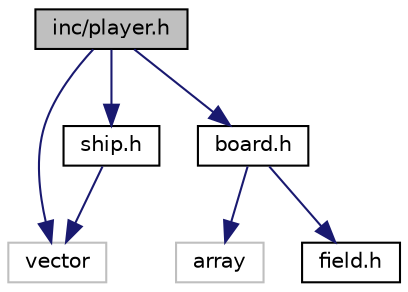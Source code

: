 digraph "inc/player.h"
{
  edge [fontname="Helvetica",fontsize="10",labelfontname="Helvetica",labelfontsize="10"];
  node [fontname="Helvetica",fontsize="10",shape=record];
  Node1 [label="inc/player.h",height=0.2,width=0.4,color="black", fillcolor="grey75", style="filled", fontcolor="black"];
  Node1 -> Node2 [color="midnightblue",fontsize="10",style="solid",fontname="Helvetica"];
  Node2 [label="vector",height=0.2,width=0.4,color="grey75", fillcolor="white", style="filled"];
  Node1 -> Node3 [color="midnightblue",fontsize="10",style="solid",fontname="Helvetica"];
  Node3 [label="board.h",height=0.2,width=0.4,color="black", fillcolor="white", style="filled",URL="$board_8h.html"];
  Node3 -> Node4 [color="midnightblue",fontsize="10",style="solid",fontname="Helvetica"];
  Node4 [label="array",height=0.2,width=0.4,color="grey75", fillcolor="white", style="filled"];
  Node3 -> Node5 [color="midnightblue",fontsize="10",style="solid",fontname="Helvetica"];
  Node5 [label="field.h",height=0.2,width=0.4,color="black", fillcolor="white", style="filled",URL="$field_8h.html"];
  Node1 -> Node6 [color="midnightblue",fontsize="10",style="solid",fontname="Helvetica"];
  Node6 [label="ship.h",height=0.2,width=0.4,color="black", fillcolor="white", style="filled",URL="$ship_8h.html"];
  Node6 -> Node2 [color="midnightblue",fontsize="10",style="solid",fontname="Helvetica"];
}
